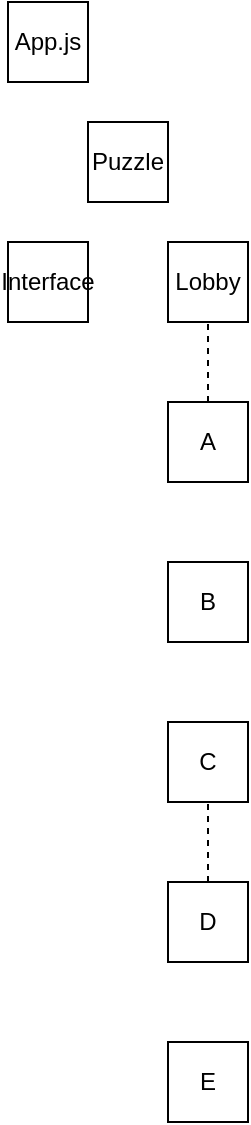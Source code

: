 <mxfile>
    <diagram id="3nt-M4ZWVlXdFEspHgUd" name="Page-1">
        <mxGraphModel dx="739" dy="392" grid="1" gridSize="10" guides="1" tooltips="1" connect="1" arrows="1" fold="1" page="1" pageScale="1" pageWidth="850" pageHeight="1100" math="0" shadow="0">
            <root>
                <mxCell id="0"/>
                <mxCell id="1" parent="0"/>
                <mxCell id="2" value="App.js" style="whiteSpace=wrap;html=1;aspect=fixed;" parent="1" vertex="1">
                    <mxGeometry x="40" width="40" height="40" as="geometry"/>
                </mxCell>
                <mxCell id="3" value="Lobby&lt;br&gt;" style="whiteSpace=wrap;html=1;aspect=fixed;" parent="1" vertex="1">
                    <mxGeometry x="120" y="120" width="40" height="40" as="geometry"/>
                </mxCell>
                <mxCell id="4" value="Interface" style="whiteSpace=wrap;html=1;aspect=fixed;" parent="1" vertex="1">
                    <mxGeometry x="40" y="120" width="40" height="40" as="geometry"/>
                </mxCell>
                <mxCell id="8" value="A" style="whiteSpace=wrap;html=1;aspect=fixed;" parent="1" vertex="1">
                    <mxGeometry x="120" y="200" width="40" height="40" as="geometry"/>
                </mxCell>
                <mxCell id="9" value="B" style="whiteSpace=wrap;html=1;aspect=fixed;" parent="1" vertex="1">
                    <mxGeometry x="120" y="280" width="40" height="40" as="geometry"/>
                </mxCell>
                <mxCell id="10" value="C" style="whiteSpace=wrap;html=1;aspect=fixed;" parent="1" vertex="1">
                    <mxGeometry x="120" y="360" width="40" height="40" as="geometry"/>
                </mxCell>
                <mxCell id="11" value="D" style="whiteSpace=wrap;html=1;aspect=fixed;" parent="1" vertex="1">
                    <mxGeometry x="120" y="440" width="40" height="40" as="geometry"/>
                </mxCell>
                <mxCell id="12" value="E" style="whiteSpace=wrap;html=1;aspect=fixed;" parent="1" vertex="1">
                    <mxGeometry x="120" y="520" width="40" height="40" as="geometry"/>
                </mxCell>
                <mxCell id="13" value="" style="endArrow=none;dashed=1;html=1;exitX=0.5;exitY=0;exitDx=0;exitDy=0;entryX=0.5;entryY=1;entryDx=0;entryDy=0;" parent="1" source="8" target="3" edge="1">
                    <mxGeometry width="50" height="50" relative="1" as="geometry">
                        <mxPoint x="400" y="420" as="sourcePoint"/>
                        <mxPoint x="260" y="330" as="targetPoint"/>
                    </mxGeometry>
                </mxCell>
                <mxCell id="15" value="" style="endArrow=none;dashed=1;html=1;exitX=0.5;exitY=0;exitDx=0;exitDy=0;entryX=0.5;entryY=1;entryDx=0;entryDy=0;" parent="1" source="11" target="10" edge="1">
                    <mxGeometry width="50" height="50" relative="1" as="geometry">
                        <mxPoint x="280" y="380" as="sourcePoint"/>
                        <mxPoint x="390" y="340" as="targetPoint"/>
                    </mxGeometry>
                </mxCell>
                <mxCell id="19" value="Puzzle" style="whiteSpace=wrap;html=1;aspect=fixed;" vertex="1" parent="1">
                    <mxGeometry x="80" y="60" width="40" height="40" as="geometry"/>
                </mxCell>
            </root>
        </mxGraphModel>
    </diagram>
</mxfile>